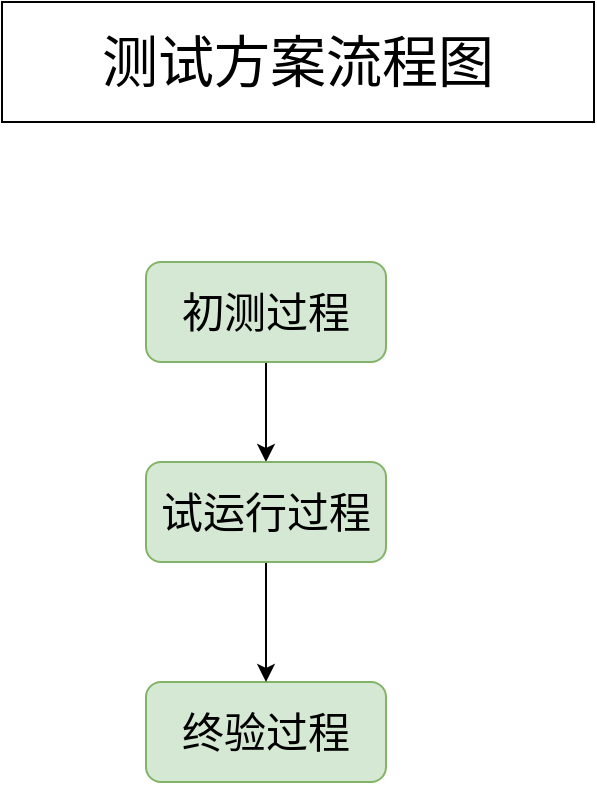<mxfile version="14.7.7" type="github"><diagram id="LBIoe8knxELIDkLSglvv" name="第 1 页"><mxGraphModel dx="946" dy="614" grid="1" gridSize="10" guides="1" tooltips="1" connect="1" arrows="1" fold="1" page="1" pageScale="1" pageWidth="827" pageHeight="1169" math="0" shadow="0"><root><mxCell id="0"/><mxCell id="1" parent="0"/><mxCell id="ti4SuxjZ1NFEA8auzZQj-10" style="edgeStyle=orthogonalEdgeStyle;rounded=0;orthogonalLoop=1;jettySize=auto;html=1;exitX=0.5;exitY=1;exitDx=0;exitDy=0;" edge="1" parent="1" source="ti4SuxjZ1NFEA8auzZQj-5" target="ti4SuxjZ1NFEA8auzZQj-8"><mxGeometry relative="1" as="geometry"/></mxCell><mxCell id="ti4SuxjZ1NFEA8auzZQj-5" value="&lt;span style=&quot;font-size: 21px&quot;&gt;初测过程&lt;/span&gt;" style="rounded=1;whiteSpace=wrap;html=1;fillColor=#d5e8d4;strokeColor=#82b366;" vertex="1" parent="1"><mxGeometry x="354" y="160" width="120" height="50" as="geometry"/></mxCell><mxCell id="ti4SuxjZ1NFEA8auzZQj-6" value="&lt;font style=&quot;font-size: 28px&quot;&gt;测试方案流程图&lt;/font&gt;" style="rounded=0;whiteSpace=wrap;html=1;" vertex="1" parent="1"><mxGeometry x="282" y="30" width="296" height="60" as="geometry"/></mxCell><mxCell id="ti4SuxjZ1NFEA8auzZQj-7" value="&lt;span style=&quot;font-size: 21px&quot;&gt;终验过程&lt;/span&gt;" style="rounded=1;whiteSpace=wrap;html=1;fillColor=#d5e8d4;strokeColor=#82b366;" vertex="1" parent="1"><mxGeometry x="354" y="370" width="120" height="50" as="geometry"/></mxCell><mxCell id="ti4SuxjZ1NFEA8auzZQj-11" style="edgeStyle=orthogonalEdgeStyle;rounded=0;orthogonalLoop=1;jettySize=auto;html=1;exitX=0.5;exitY=1;exitDx=0;exitDy=0;" edge="1" parent="1" source="ti4SuxjZ1NFEA8auzZQj-8" target="ti4SuxjZ1NFEA8auzZQj-7"><mxGeometry relative="1" as="geometry"/></mxCell><mxCell id="ti4SuxjZ1NFEA8auzZQj-8" value="&lt;span style=&quot;font-size: 21px&quot;&gt;试运行过程&lt;/span&gt;" style="rounded=1;whiteSpace=wrap;html=1;fillColor=#d5e8d4;strokeColor=#82b366;" vertex="1" parent="1"><mxGeometry x="354" y="260" width="120" height="50" as="geometry"/></mxCell></root></mxGraphModel></diagram></mxfile>